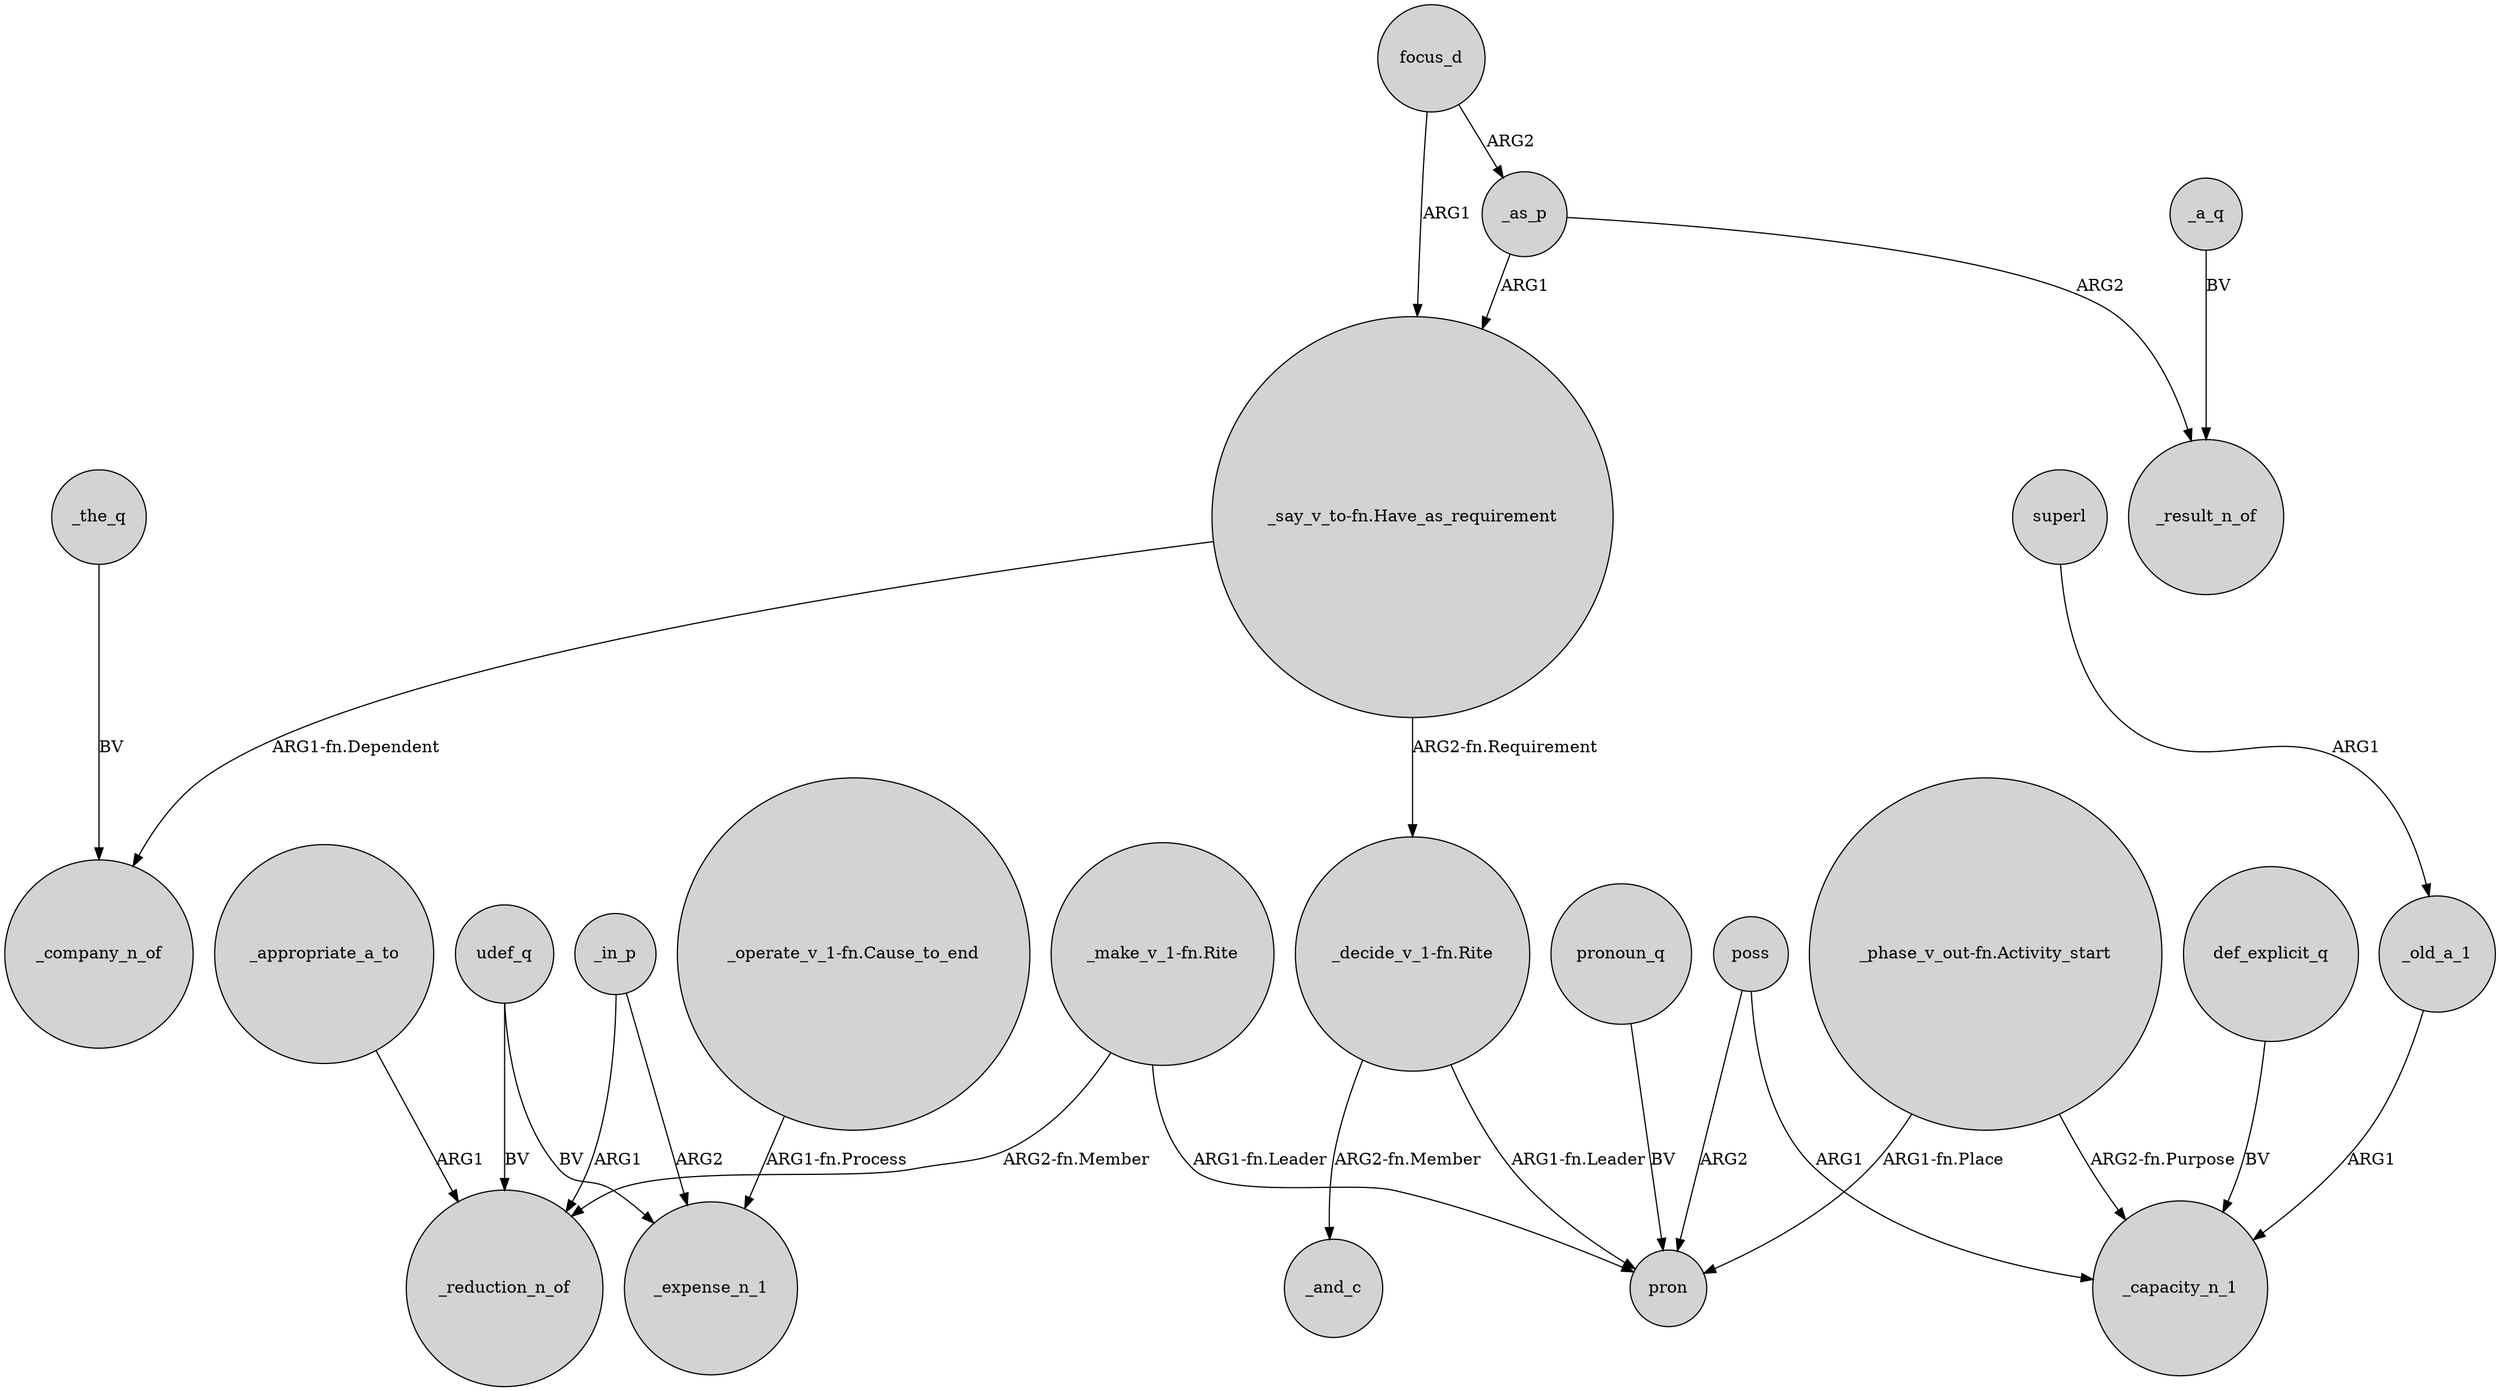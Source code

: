 digraph {
	node [shape=circle style=filled]
	"_say_v_to-fn.Have_as_requirement" -> _company_n_of [label="ARG1-fn.Dependent"]
	"_make_v_1-fn.Rite" -> _reduction_n_of [label="ARG2-fn.Member"]
	"_phase_v_out-fn.Activity_start" -> pron [label="ARG1-fn.Place"]
	superl -> _old_a_1 [label=ARG1]
	"_decide_v_1-fn.Rite" -> _and_c [label="ARG2-fn.Member"]
	focus_d -> "_say_v_to-fn.Have_as_requirement" [label=ARG1]
	_as_p -> "_say_v_to-fn.Have_as_requirement" [label=ARG1]
	def_explicit_q -> _capacity_n_1 [label=BV]
	_as_p -> _result_n_of [label=ARG2]
	"_decide_v_1-fn.Rite" -> pron [label="ARG1-fn.Leader"]
	_appropriate_a_to -> _reduction_n_of [label=ARG1]
	"_make_v_1-fn.Rite" -> pron [label="ARG1-fn.Leader"]
	_in_p -> _reduction_n_of [label=ARG1]
	"_operate_v_1-fn.Cause_to_end" -> _expense_n_1 [label="ARG1-fn.Process"]
	_old_a_1 -> _capacity_n_1 [label=ARG1]
	"_say_v_to-fn.Have_as_requirement" -> "_decide_v_1-fn.Rite" [label="ARG2-fn.Requirement"]
	_the_q -> _company_n_of [label=BV]
	_a_q -> _result_n_of [label=BV]
	poss -> pron [label=ARG2]
	"_phase_v_out-fn.Activity_start" -> _capacity_n_1 [label="ARG2-fn.Purpose"]
	_in_p -> _expense_n_1 [label=ARG2]
	pronoun_q -> pron [label=BV]
	focus_d -> _as_p [label=ARG2]
	udef_q -> _reduction_n_of [label=BV]
	poss -> _capacity_n_1 [label=ARG1]
	udef_q -> _expense_n_1 [label=BV]
}
